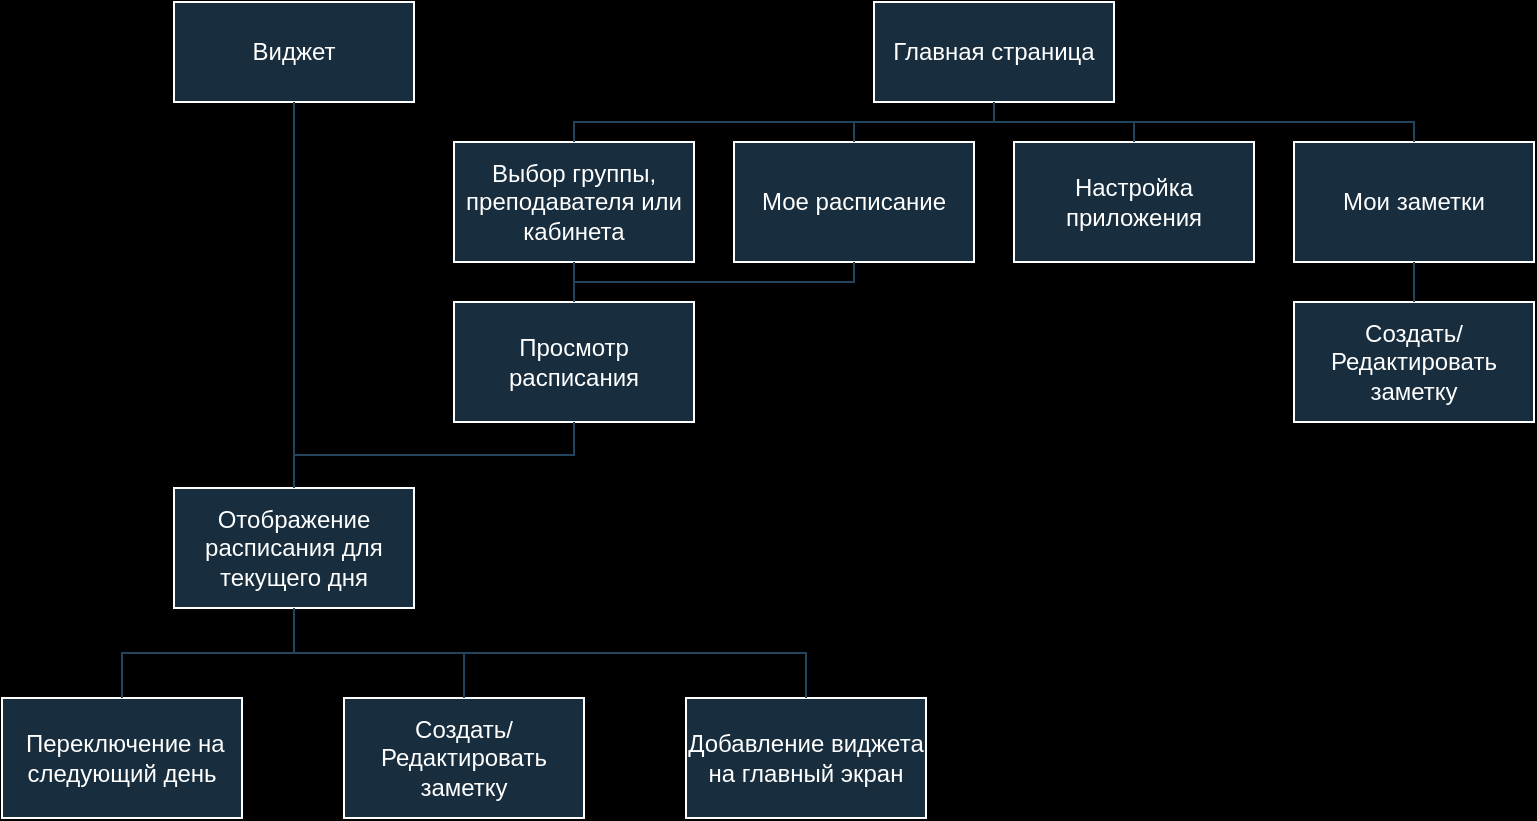 <mxfile version="22.0.5" type="github">
  <diagram name="Страница — 1" id="PMrve-gG5K60j-f0FCXv">
    <mxGraphModel dx="989" dy="545" grid="0" gridSize="10" guides="1" tooltips="1" connect="1" arrows="1" fold="1" page="1" pageScale="1" pageWidth="827" pageHeight="1169" background="#000000" math="0" shadow="0">
      <root>
        <mxCell id="0" />
        <mxCell id="1" parent="0" />
        <mxCell id="mjrKTXKOatGlHHCt_f18-1" value="Главная страница" style="rounded=0;whiteSpace=wrap;html=1;labelBackgroundColor=none;fillColor=#182E3E;strokeColor=#FFFFFF;fontColor=#FFFFFF;" parent="1" vertex="1">
          <mxGeometry x="450" y="130" width="120" height="50" as="geometry" />
        </mxCell>
        <mxCell id="mjrKTXKOatGlHHCt_f18-2" value="Выбор группы, преподавателя или кабинета" style="rounded=0;whiteSpace=wrap;html=1;labelBackgroundColor=none;fillColor=#182E3E;strokeColor=#FFFFFF;fontColor=#FFFFFF;" parent="1" vertex="1">
          <mxGeometry x="240" y="200" width="120" height="60" as="geometry" />
        </mxCell>
        <mxCell id="mjrKTXKOatGlHHCt_f18-4" value="Просмотр расписания" style="rounded=0;whiteSpace=wrap;html=1;labelBackgroundColor=none;fillColor=#182E3E;strokeColor=#FFFFFF;fontColor=#FFFFFF;" parent="1" vertex="1">
          <mxGeometry x="240" y="280" width="120" height="60" as="geometry" />
        </mxCell>
        <mxCell id="mjrKTXKOatGlHHCt_f18-5" value="Добавление виджета на главный экран" style="rounded=0;whiteSpace=wrap;html=1;labelBackgroundColor=none;fillColor=#182E3E;strokeColor=#FFFFFF;fontColor=#FFFFFF;" parent="1" vertex="1">
          <mxGeometry x="356" y="478" width="120" height="60" as="geometry" />
        </mxCell>
        <mxCell id="mjrKTXKOatGlHHCt_f18-6" value="Создать/Редактировать заметку" style="rounded=0;whiteSpace=wrap;html=1;labelBackgroundColor=none;fillColor=#182E3E;strokeColor=#FFFFFF;fontColor=#FFFFFF;" parent="1" vertex="1">
          <mxGeometry x="185" y="478" width="120" height="60" as="geometry" />
        </mxCell>
        <mxCell id="mjrKTXKOatGlHHCt_f18-7" value="Отображение расписания для текущего дня" style="rounded=0;whiteSpace=wrap;html=1;labelBackgroundColor=none;fillColor=#182E3E;strokeColor=#FFFFFF;fontColor=#FFFFFF;" parent="1" vertex="1">
          <mxGeometry x="100" y="373" width="120" height="60" as="geometry" />
        </mxCell>
        <mxCell id="mjrKTXKOatGlHHCt_f18-8" value="&amp;nbsp;Переключение на следующий день" style="rounded=0;whiteSpace=wrap;html=1;labelBackgroundColor=none;fillColor=#182E3E;strokeColor=#FFFFFF;fontColor=#FFFFFF;" parent="1" vertex="1">
          <mxGeometry x="14" y="478" width="120" height="60" as="geometry" />
        </mxCell>
        <mxCell id="mjrKTXKOatGlHHCt_f18-9" value="Настройка приложения" style="rounded=0;whiteSpace=wrap;html=1;labelBackgroundColor=none;fillColor=#182E3E;strokeColor=#FFFFFF;fontColor=#FFFFFF;" parent="1" vertex="1">
          <mxGeometry x="520" y="200" width="120" height="60" as="geometry" />
        </mxCell>
        <mxCell id="mjrKTXKOatGlHHCt_f18-11" value="" style="endArrow=none;html=1;rounded=0;entryX=0.5;entryY=1;entryDx=0;entryDy=0;exitX=0.5;exitY=0;exitDx=0;exitDy=0;edgeStyle=orthogonalEdgeStyle;labelBackgroundColor=none;fontColor=default;strokeColor=#23445D;" parent="1" source="mjrKTXKOatGlHHCt_f18-2" target="mjrKTXKOatGlHHCt_f18-1" edge="1">
          <mxGeometry width="50" height="50" relative="1" as="geometry">
            <mxPoint x="390" y="420" as="sourcePoint" />
            <mxPoint x="440" y="370" as="targetPoint" />
          </mxGeometry>
        </mxCell>
        <mxCell id="mjrKTXKOatGlHHCt_f18-12" value="" style="endArrow=none;html=1;rounded=0;entryX=0.5;entryY=1;entryDx=0;entryDy=0;exitX=0.5;exitY=0;exitDx=0;exitDy=0;edgeStyle=orthogonalEdgeStyle;labelBackgroundColor=none;fontColor=default;strokeColor=#23445D;" parent="1" source="mjrKTXKOatGlHHCt_f18-9" target="mjrKTXKOatGlHHCt_f18-1" edge="1">
          <mxGeometry width="50" height="50" relative="1" as="geometry">
            <mxPoint x="348" y="259.5" as="sourcePoint" />
            <mxPoint x="478" y="239.5" as="targetPoint" />
          </mxGeometry>
        </mxCell>
        <mxCell id="mjrKTXKOatGlHHCt_f18-13" value="" style="endArrow=none;html=1;rounded=0;entryX=0.5;entryY=1;entryDx=0;entryDy=0;exitX=0.5;exitY=0;exitDx=0;exitDy=0;edgeStyle=orthogonalEdgeStyle;labelBackgroundColor=none;fontColor=default;strokeColor=#23445D;" parent="1" source="mjrKTXKOatGlHHCt_f18-4" target="mjrKTXKOatGlHHCt_f18-2" edge="1">
          <mxGeometry width="50" height="50" relative="1" as="geometry">
            <mxPoint x="320" y="220" as="sourcePoint" />
            <mxPoint x="450" y="200" as="targetPoint" />
          </mxGeometry>
        </mxCell>
        <mxCell id="mjrKTXKOatGlHHCt_f18-14" value="" style="endArrow=none;html=1;rounded=0;entryX=0.5;entryY=1;entryDx=0;entryDy=0;exitX=0.5;exitY=0;exitDx=0;exitDy=0;edgeStyle=orthogonalEdgeStyle;labelBackgroundColor=none;fontColor=default;strokeColor=#23445D;" parent="1" source="mjrKTXKOatGlHHCt_f18-6" target="mjrKTXKOatGlHHCt_f18-7" edge="1">
          <mxGeometry width="50" height="50" relative="1" as="geometry">
            <mxPoint x="299.75" y="360" as="sourcePoint" />
            <mxPoint x="299.75" y="340" as="targetPoint" />
          </mxGeometry>
        </mxCell>
        <mxCell id="mjrKTXKOatGlHHCt_f18-15" value="" style="endArrow=none;html=1;rounded=0;entryX=0.5;entryY=1;entryDx=0;entryDy=0;exitX=0.5;exitY=0;exitDx=0;exitDy=0;edgeStyle=orthogonalEdgeStyle;labelBackgroundColor=none;fontColor=default;strokeColor=#23445D;" parent="1" source="mjrKTXKOatGlHHCt_f18-7" target="mjrKTXKOatGlHHCt_f18-4" edge="1">
          <mxGeometry width="50" height="50" relative="1" as="geometry">
            <mxPoint x="89.5" y="310" as="sourcePoint" />
            <mxPoint x="219.5" y="290" as="targetPoint" />
          </mxGeometry>
        </mxCell>
        <mxCell id="mjrKTXKOatGlHHCt_f18-16" value="" style="endArrow=none;html=1;rounded=0;entryX=0.5;entryY=1;entryDx=0;entryDy=0;exitX=0.5;exitY=0;exitDx=0;exitDy=0;edgeStyle=orthogonalEdgeStyle;labelBackgroundColor=none;fontColor=default;strokeColor=#23445D;" parent="1" source="mjrKTXKOatGlHHCt_f18-5" target="mjrKTXKOatGlHHCt_f18-7" edge="1">
          <mxGeometry width="50" height="50" relative="1" as="geometry">
            <mxPoint x="340" y="330" as="sourcePoint" />
            <mxPoint x="470" y="310" as="targetPoint" />
          </mxGeometry>
        </mxCell>
        <mxCell id="mjrKTXKOatGlHHCt_f18-17" value="" style="endArrow=none;html=1;rounded=0;entryX=0.5;entryY=1;entryDx=0;entryDy=0;exitX=0.5;exitY=0;exitDx=0;exitDy=0;edgeStyle=orthogonalEdgeStyle;labelBackgroundColor=none;fontColor=default;strokeColor=#23445D;" parent="1" source="mjrKTXKOatGlHHCt_f18-8" target="mjrKTXKOatGlHHCt_f18-7" edge="1">
          <mxGeometry width="50" height="50" relative="1" as="geometry">
            <mxPoint x="140" y="473" as="sourcePoint" />
            <mxPoint x="140" y="453" as="targetPoint" />
          </mxGeometry>
        </mxCell>
        <mxCell id="REzzn2PTxhlZA6_xU42d-1" value="Виджет" style="rounded=0;whiteSpace=wrap;html=1;labelBackgroundColor=none;fillColor=#182E3E;strokeColor=#FFFFFF;fontColor=#FFFFFF;" parent="1" vertex="1">
          <mxGeometry x="100" y="130" width="120" height="50" as="geometry" />
        </mxCell>
        <mxCell id="REzzn2PTxhlZA6_xU42d-2" value="" style="endArrow=none;html=1;rounded=0;entryX=0.5;entryY=1;entryDx=0;entryDy=0;edgeStyle=orthogonalEdgeStyle;exitX=0.5;exitY=0;exitDx=0;exitDy=0;labelBackgroundColor=none;fontColor=default;strokeColor=#23445D;" parent="1" source="mjrKTXKOatGlHHCt_f18-7" target="REzzn2PTxhlZA6_xU42d-1" edge="1">
          <mxGeometry width="50" height="50" relative="1" as="geometry">
            <mxPoint x="179" y="306" as="sourcePoint" />
            <mxPoint x="181" y="275" as="targetPoint" />
          </mxGeometry>
        </mxCell>
        <mxCell id="Qw8aUcrAMfhpLPNZBNpA-1" value="Мое расписание" style="rounded=0;whiteSpace=wrap;html=1;labelBackgroundColor=none;fillColor=#182E3E;strokeColor=#FFFFFF;fontColor=#FFFFFF;" vertex="1" parent="1">
          <mxGeometry x="380" y="200" width="120" height="60" as="geometry" />
        </mxCell>
        <mxCell id="Qw8aUcrAMfhpLPNZBNpA-2" value="" style="endArrow=none;html=1;rounded=0;entryX=0.5;entryY=1;entryDx=0;entryDy=0;exitX=0.5;exitY=0;exitDx=0;exitDy=0;edgeStyle=orthogonalEdgeStyle;labelBackgroundColor=none;fontColor=default;strokeColor=#23445D;" edge="1" parent="1" source="Qw8aUcrAMfhpLPNZBNpA-1" target="mjrKTXKOatGlHHCt_f18-1">
          <mxGeometry width="50" height="50" relative="1" as="geometry">
            <mxPoint x="218" y="259.5" as="sourcePoint" />
            <mxPoint x="321" y="123" as="targetPoint" />
          </mxGeometry>
        </mxCell>
        <mxCell id="Qw8aUcrAMfhpLPNZBNpA-3" value="" style="endArrow=none;html=1;rounded=0;entryX=0.5;entryY=1;entryDx=0;entryDy=0;exitX=0.5;exitY=0;exitDx=0;exitDy=0;edgeStyle=orthogonalEdgeStyle;labelBackgroundColor=none;fontColor=default;strokeColor=#23445D;" edge="1" parent="1" source="mjrKTXKOatGlHHCt_f18-4" target="Qw8aUcrAMfhpLPNZBNpA-1">
          <mxGeometry width="50" height="50" relative="1" as="geometry">
            <mxPoint x="590" y="210" as="sourcePoint" />
            <mxPoint x="450" y="190" as="targetPoint" />
          </mxGeometry>
        </mxCell>
        <mxCell id="Qw8aUcrAMfhpLPNZBNpA-4" value="Мои заметки" style="rounded=0;whiteSpace=wrap;html=1;labelBackgroundColor=none;fillColor=#182E3E;strokeColor=#FFFFFF;fontColor=#FFFFFF;" vertex="1" parent="1">
          <mxGeometry x="660" y="200" width="120" height="60" as="geometry" />
        </mxCell>
        <mxCell id="Qw8aUcrAMfhpLPNZBNpA-5" value="" style="endArrow=none;html=1;rounded=0;entryX=0.5;entryY=1;entryDx=0;entryDy=0;exitX=0.5;exitY=0;exitDx=0;exitDy=0;edgeStyle=orthogonalEdgeStyle;labelBackgroundColor=none;fontColor=default;strokeColor=#23445D;" edge="1" parent="1" source="Qw8aUcrAMfhpLPNZBNpA-4" target="mjrKTXKOatGlHHCt_f18-1">
          <mxGeometry width="50" height="50" relative="1" as="geometry">
            <mxPoint x="490" y="259.5" as="sourcePoint" />
            <mxPoint x="582" y="180" as="targetPoint" />
          </mxGeometry>
        </mxCell>
        <mxCell id="Qw8aUcrAMfhpLPNZBNpA-6" value="Создать/Редактировать заметку" style="rounded=0;whiteSpace=wrap;html=1;labelBackgroundColor=none;fillColor=#182E3E;strokeColor=#FFFFFF;fontColor=#FFFFFF;" vertex="1" parent="1">
          <mxGeometry x="660" y="280" width="120" height="60" as="geometry" />
        </mxCell>
        <mxCell id="Qw8aUcrAMfhpLPNZBNpA-7" value="" style="endArrow=none;html=1;rounded=0;exitX=0.5;exitY=0;exitDx=0;exitDy=0;edgeStyle=orthogonalEdgeStyle;entryX=0.5;entryY=1;entryDx=0;entryDy=0;labelBackgroundColor=none;fontColor=default;strokeColor=#23445D;" edge="1" parent="1" source="Qw8aUcrAMfhpLPNZBNpA-6" target="Qw8aUcrAMfhpLPNZBNpA-4">
          <mxGeometry width="50" height="50" relative="1" as="geometry">
            <mxPoint x="644" y="132" as="sourcePoint" />
            <mxPoint x="722" y="267" as="targetPoint" />
          </mxGeometry>
        </mxCell>
      </root>
    </mxGraphModel>
  </diagram>
</mxfile>

